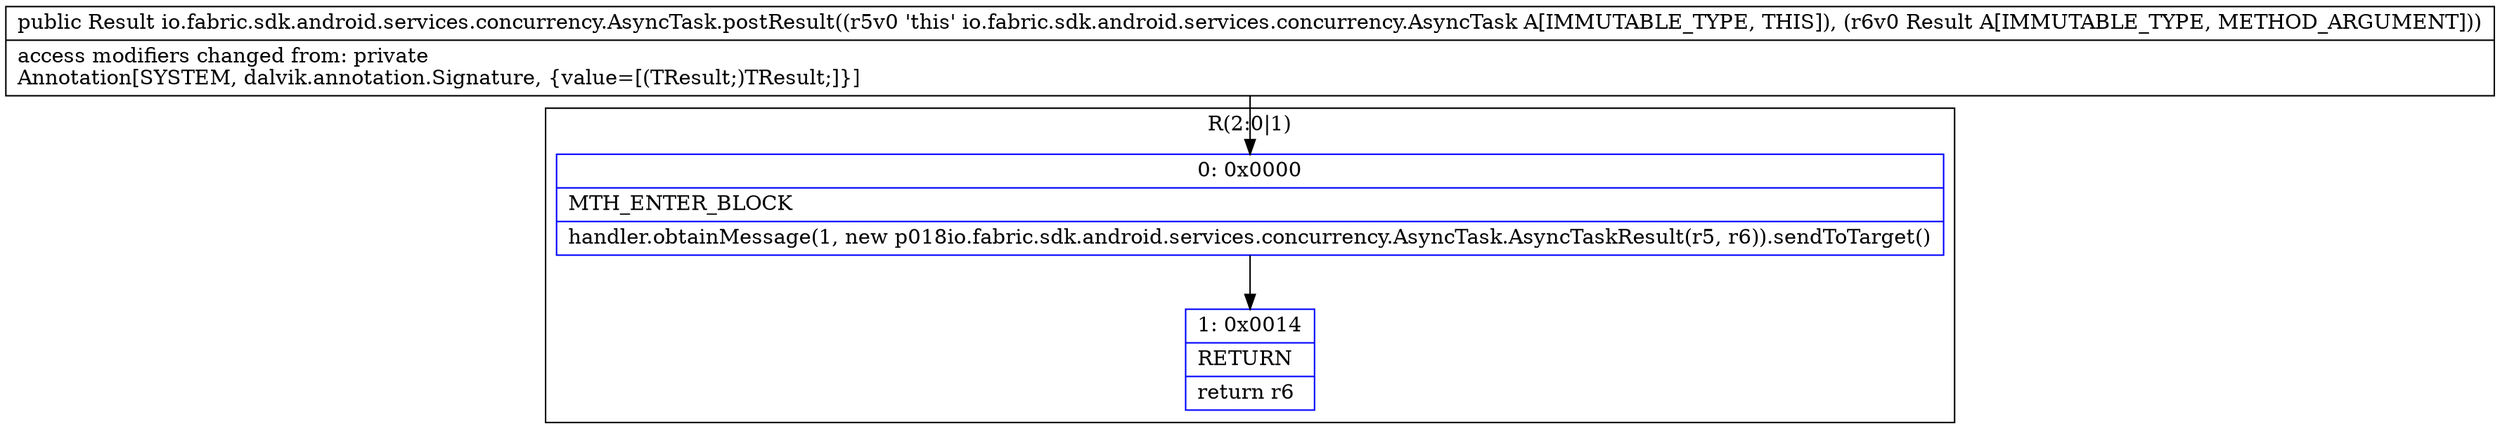 digraph "CFG forio.fabric.sdk.android.services.concurrency.AsyncTask.postResult(Ljava\/lang\/Object;)Ljava\/lang\/Object;" {
subgraph cluster_Region_476798478 {
label = "R(2:0|1)";
node [shape=record,color=blue];
Node_0 [shape=record,label="{0\:\ 0x0000|MTH_ENTER_BLOCK\l|handler.obtainMessage(1, new p018io.fabric.sdk.android.services.concurrency.AsyncTask.AsyncTaskResult(r5, r6)).sendToTarget()\l}"];
Node_1 [shape=record,label="{1\:\ 0x0014|RETURN\l|return r6\l}"];
}
MethodNode[shape=record,label="{public Result io.fabric.sdk.android.services.concurrency.AsyncTask.postResult((r5v0 'this' io.fabric.sdk.android.services.concurrency.AsyncTask A[IMMUTABLE_TYPE, THIS]), (r6v0 Result A[IMMUTABLE_TYPE, METHOD_ARGUMENT]))  | access modifiers changed from: private\lAnnotation[SYSTEM, dalvik.annotation.Signature, \{value=[(TResult;)TResult;]\}]\l}"];
MethodNode -> Node_0;
Node_0 -> Node_1;
}

